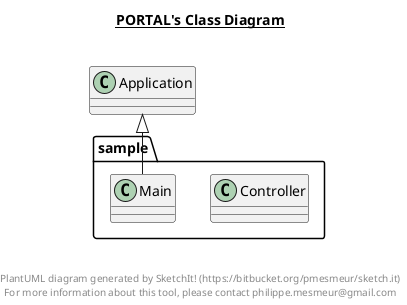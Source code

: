 @startuml

title __PORTAL's Class Diagram__\n

  package sample {
    class Controller {
    }
  }
  

  package sample {
    class Main {
    }
  }
  

  Main -up-|> Application


right footer


PlantUML diagram generated by SketchIt! (https://bitbucket.org/pmesmeur/sketch.it)
For more information about this tool, please contact philippe.mesmeur@gmail.com
endfooter

@enduml
